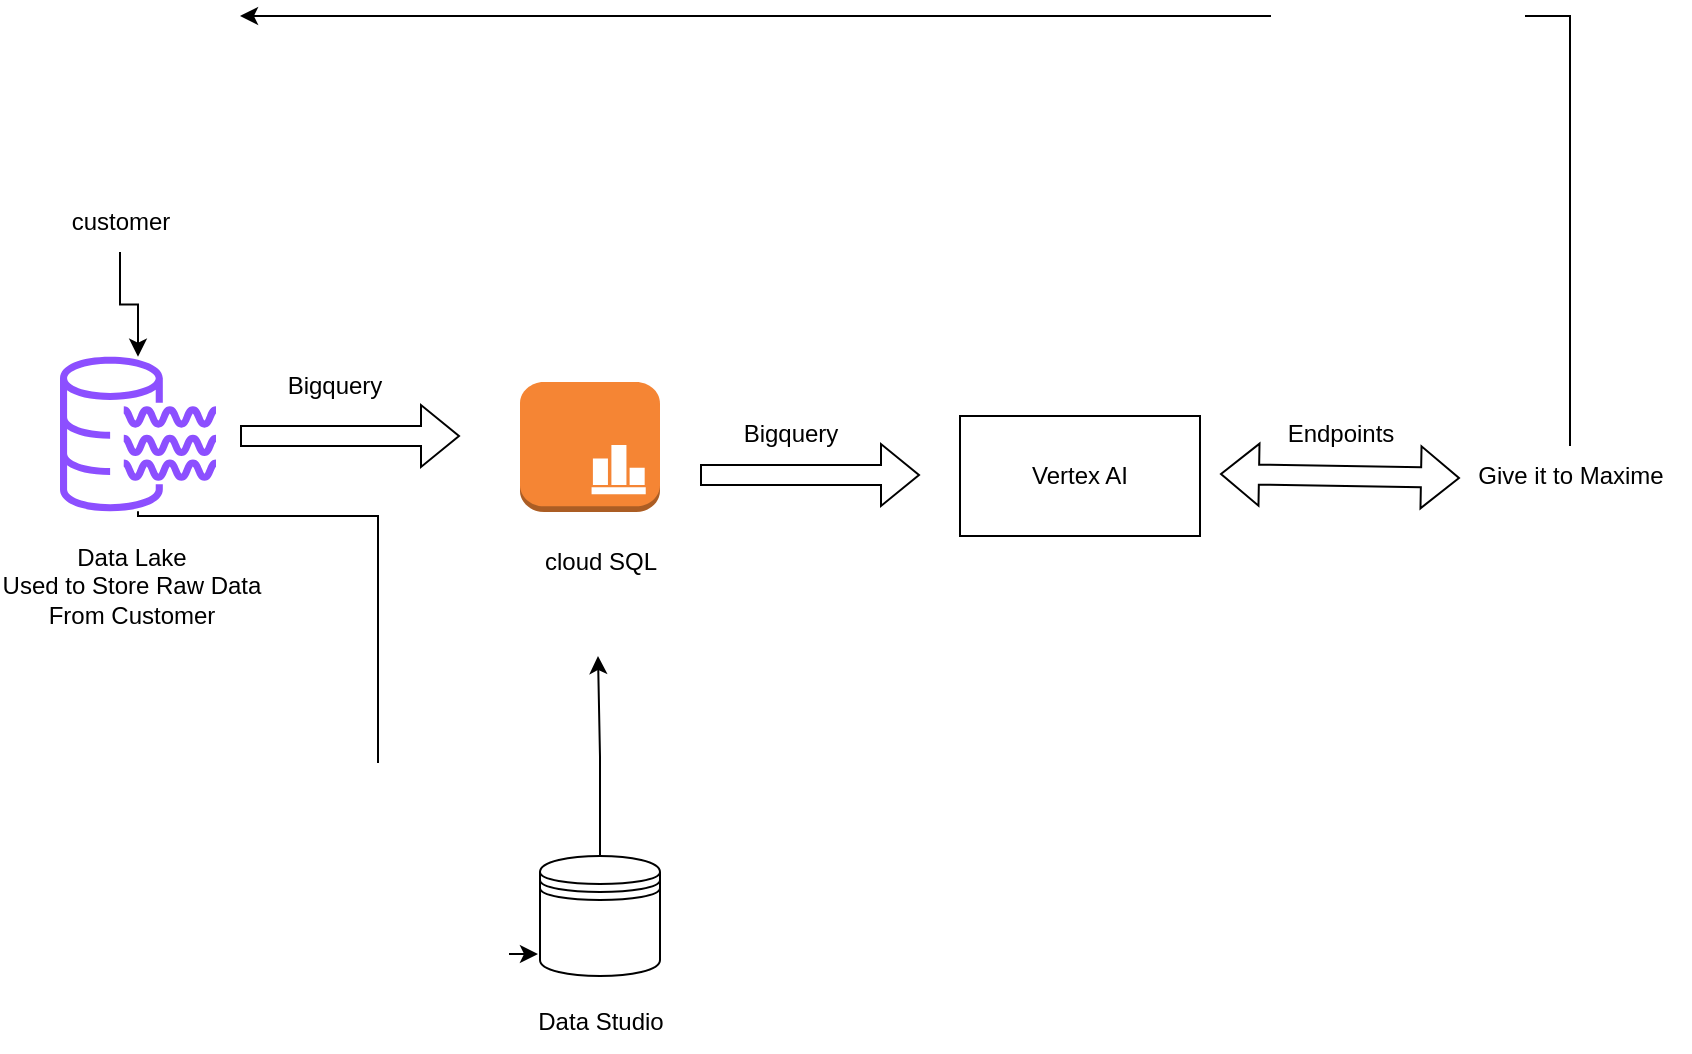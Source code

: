 <mxfile version="24.2.7" type="github">
  <diagram name="Page-1" id="-qYtvEomW0k4A3SLVBOT">
    <mxGraphModel dx="1026" dy="1853" grid="1" gridSize="10" guides="1" tooltips="1" connect="1" arrows="1" fold="1" page="1" pageScale="1" pageWidth="827" pageHeight="1169" math="0" shadow="0">
      <root>
        <mxCell id="0" />
        <mxCell id="1" parent="0" />
        <mxCell id="VT7pETLHUvZkBAH2U3De-2" value="" style="sketch=0;outlineConnect=0;fontColor=#232F3E;gradientColor=none;fillColor=#8C4FFF;strokeColor=none;dashed=0;verticalLabelPosition=bottom;verticalAlign=top;align=center;html=1;fontSize=12;fontStyle=0;aspect=fixed;pointerEvents=1;shape=mxgraph.aws4.data_lake_resource_icon;" parent="1" vertex="1">
          <mxGeometry x="100" y="150" width="78" height="78" as="geometry" />
        </mxCell>
        <mxCell id="VT7pETLHUvZkBAH2U3De-3" value="Data Lake&lt;div&gt;Used to Store Raw Data From Customer&lt;/div&gt;" style="text;html=1;align=center;verticalAlign=middle;whiteSpace=wrap;rounded=0;" parent="1" vertex="1">
          <mxGeometry x="70" y="250" width="132" height="30" as="geometry" />
        </mxCell>
        <mxCell id="VT7pETLHUvZkBAH2U3De-5" value="" style="shape=flexArrow;endArrow=classic;html=1;rounded=0;" parent="1" edge="1">
          <mxGeometry width="50" height="50" relative="1" as="geometry">
            <mxPoint x="190" y="190" as="sourcePoint" />
            <mxPoint x="300" y="190" as="targetPoint" />
          </mxGeometry>
        </mxCell>
        <mxCell id="VT7pETLHUvZkBAH2U3De-10" value="" style="outlineConnect=0;dashed=0;verticalLabelPosition=bottom;verticalAlign=top;align=center;html=1;shape=mxgraph.aws3.instance_with_cloudwatch;fillColor=#F58534;gradientColor=none;" parent="1" vertex="1">
          <mxGeometry x="330" y="163" width="70" height="65" as="geometry" />
        </mxCell>
        <mxCell id="HXekNUo-eZgtwN4-rnPV-13" style="edgeStyle=orthogonalEdgeStyle;rounded=0;orthogonalLoop=1;jettySize=auto;html=1;" edge="1" parent="1" source="HXekNUo-eZgtwN4-rnPV-1">
          <mxGeometry relative="1" as="geometry">
            <mxPoint x="369" y="300" as="targetPoint" />
          </mxGeometry>
        </mxCell>
        <mxCell id="HXekNUo-eZgtwN4-rnPV-1" value="" style="shape=datastore;whiteSpace=wrap;html=1;" vertex="1" parent="1">
          <mxGeometry x="340" y="400" width="60" height="60" as="geometry" />
        </mxCell>
        <mxCell id="HXekNUo-eZgtwN4-rnPV-4" value="" style="edgeStyle=orthogonalEdgeStyle;rounded=0;orthogonalLoop=1;jettySize=auto;html=1;" edge="1" parent="1" source="HXekNUo-eZgtwN4-rnPV-3" target="VT7pETLHUvZkBAH2U3De-2">
          <mxGeometry relative="1" as="geometry" />
        </mxCell>
        <mxCell id="HXekNUo-eZgtwN4-rnPV-3" value="customer" style="text;html=1;align=center;verticalAlign=middle;resizable=0;points=[];autosize=1;strokeColor=none;fillColor=none;" vertex="1" parent="1">
          <mxGeometry x="95" y="68" width="70" height="30" as="geometry" />
        </mxCell>
        <mxCell id="HXekNUo-eZgtwN4-rnPV-7" value="Vertex AI" style="rounded=0;whiteSpace=wrap;html=1;" vertex="1" parent="1">
          <mxGeometry x="550" y="180" width="120" height="60" as="geometry" />
        </mxCell>
        <mxCell id="HXekNUo-eZgtwN4-rnPV-8" value="" style="shape=flexArrow;endArrow=classic;html=1;rounded=0;" edge="1" parent="1">
          <mxGeometry width="50" height="50" relative="1" as="geometry">
            <mxPoint x="420" y="209.5" as="sourcePoint" />
            <mxPoint x="530" y="209.5" as="targetPoint" />
          </mxGeometry>
        </mxCell>
        <mxCell id="HXekNUo-eZgtwN4-rnPV-9" value="Bigquery" style="text;html=1;align=center;verticalAlign=middle;resizable=0;points=[];autosize=1;strokeColor=none;fillColor=none;" vertex="1" parent="1">
          <mxGeometry x="430" y="174" width="70" height="30" as="geometry" />
        </mxCell>
        <mxCell id="HXekNUo-eZgtwN4-rnPV-10" value="Data Studio" style="text;html=1;align=center;verticalAlign=middle;resizable=0;points=[];autosize=1;strokeColor=none;fillColor=none;" vertex="1" parent="1">
          <mxGeometry x="325" y="468" width="90" height="30" as="geometry" />
        </mxCell>
        <mxCell id="HXekNUo-eZgtwN4-rnPV-12" style="edgeStyle=orthogonalEdgeStyle;rounded=0;orthogonalLoop=1;jettySize=auto;html=1;entryX=-0.017;entryY=0.817;entryDx=0;entryDy=0;entryPerimeter=0;" edge="1" parent="1" source="VT7pETLHUvZkBAH2U3De-2" target="HXekNUo-eZgtwN4-rnPV-1">
          <mxGeometry relative="1" as="geometry">
            <Array as="points">
              <mxPoint x="139" y="230" />
              <mxPoint x="259" y="230" />
              <mxPoint x="259" y="449" />
            </Array>
          </mxGeometry>
        </mxCell>
        <mxCell id="HXekNUo-eZgtwN4-rnPV-14" value="" style="shape=flexArrow;endArrow=classic;startArrow=classic;html=1;rounded=0;" edge="1" parent="1">
          <mxGeometry width="100" height="100" relative="1" as="geometry">
            <mxPoint x="680" y="209" as="sourcePoint" />
            <mxPoint x="800" y="211" as="targetPoint" />
          </mxGeometry>
        </mxCell>
        <mxCell id="HXekNUo-eZgtwN4-rnPV-15" value="Endpoints" style="text;html=1;align=center;verticalAlign=middle;resizable=0;points=[];autosize=1;strokeColor=none;fillColor=none;" vertex="1" parent="1">
          <mxGeometry x="700" y="174" width="80" height="30" as="geometry" />
        </mxCell>
        <mxCell id="HXekNUo-eZgtwN4-rnPV-17" style="edgeStyle=orthogonalEdgeStyle;rounded=0;orthogonalLoop=1;jettySize=auto;html=1;" edge="1" parent="1" source="HXekNUo-eZgtwN4-rnPV-16">
          <mxGeometry relative="1" as="geometry">
            <mxPoint x="190" y="-20" as="targetPoint" />
            <Array as="points">
              <mxPoint x="855" y="-20" />
            </Array>
          </mxGeometry>
        </mxCell>
        <mxCell id="HXekNUo-eZgtwN4-rnPV-16" value="Give it to Maxime" style="text;html=1;align=center;verticalAlign=middle;resizable=0;points=[];autosize=1;strokeColor=none;fillColor=none;" vertex="1" parent="1">
          <mxGeometry x="795" y="195" width="120" height="30" as="geometry" />
        </mxCell>
        <mxCell id="HXekNUo-eZgtwN4-rnPV-18" value="cloud SQL" style="text;html=1;align=center;verticalAlign=middle;resizable=0;points=[];autosize=1;strokeColor=none;fillColor=none;" vertex="1" parent="1">
          <mxGeometry x="330" y="238" width="80" height="30" as="geometry" />
        </mxCell>
        <mxCell id="HXekNUo-eZgtwN4-rnPV-19" value="Bigquery" style="text;html=1;align=center;verticalAlign=middle;resizable=0;points=[];autosize=1;strokeColor=none;fillColor=none;" vertex="1" parent="1">
          <mxGeometry x="202" y="150" width="70" height="30" as="geometry" />
        </mxCell>
      </root>
    </mxGraphModel>
  </diagram>
</mxfile>
